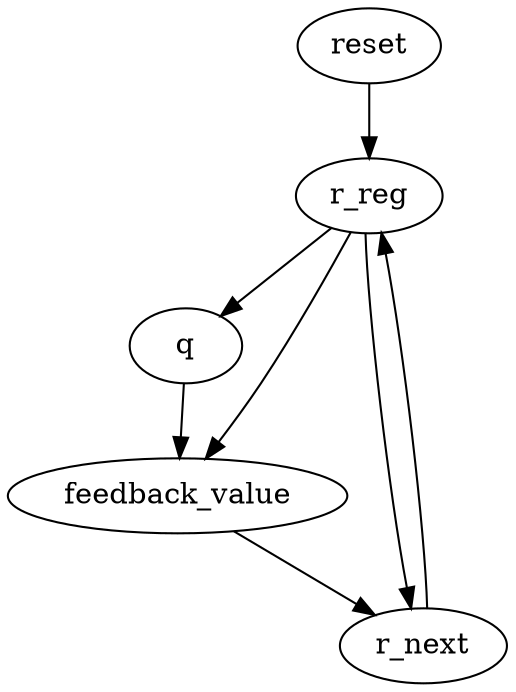 strict digraph "" {
	r_reg -> q	[weight=1.0];
	r_reg -> r_next	[weight=1.0];
	r_reg -> feedback_value	[weight=1.0];
	q -> feedback_value	[weight=1.0];
	reset -> r_reg	[weight=2.0];
	r_next -> r_reg	[weight=1.0];
	feedback_value -> r_next	[weight=1.0];
}
